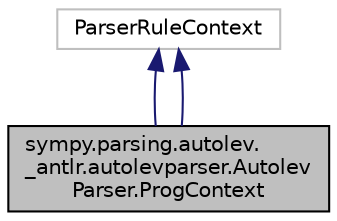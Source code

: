 digraph "sympy.parsing.autolev._antlr.autolevparser.AutolevParser.ProgContext"
{
 // LATEX_PDF_SIZE
  edge [fontname="Helvetica",fontsize="10",labelfontname="Helvetica",labelfontsize="10"];
  node [fontname="Helvetica",fontsize="10",shape=record];
  Node1 [label="sympy.parsing.autolev.\l_antlr.autolevparser.Autolev\lParser.ProgContext",height=0.2,width=0.4,color="black", fillcolor="grey75", style="filled", fontcolor="black",tooltip=" "];
  Node2 -> Node1 [dir="back",color="midnightblue",fontsize="10",style="solid",fontname="Helvetica"];
  Node2 [label="ParserRuleContext",height=0.2,width=0.4,color="grey75", fillcolor="white", style="filled",tooltip=" "];
  Node2 -> Node1 [dir="back",color="midnightblue",fontsize="10",style="solid",fontname="Helvetica"];
}
